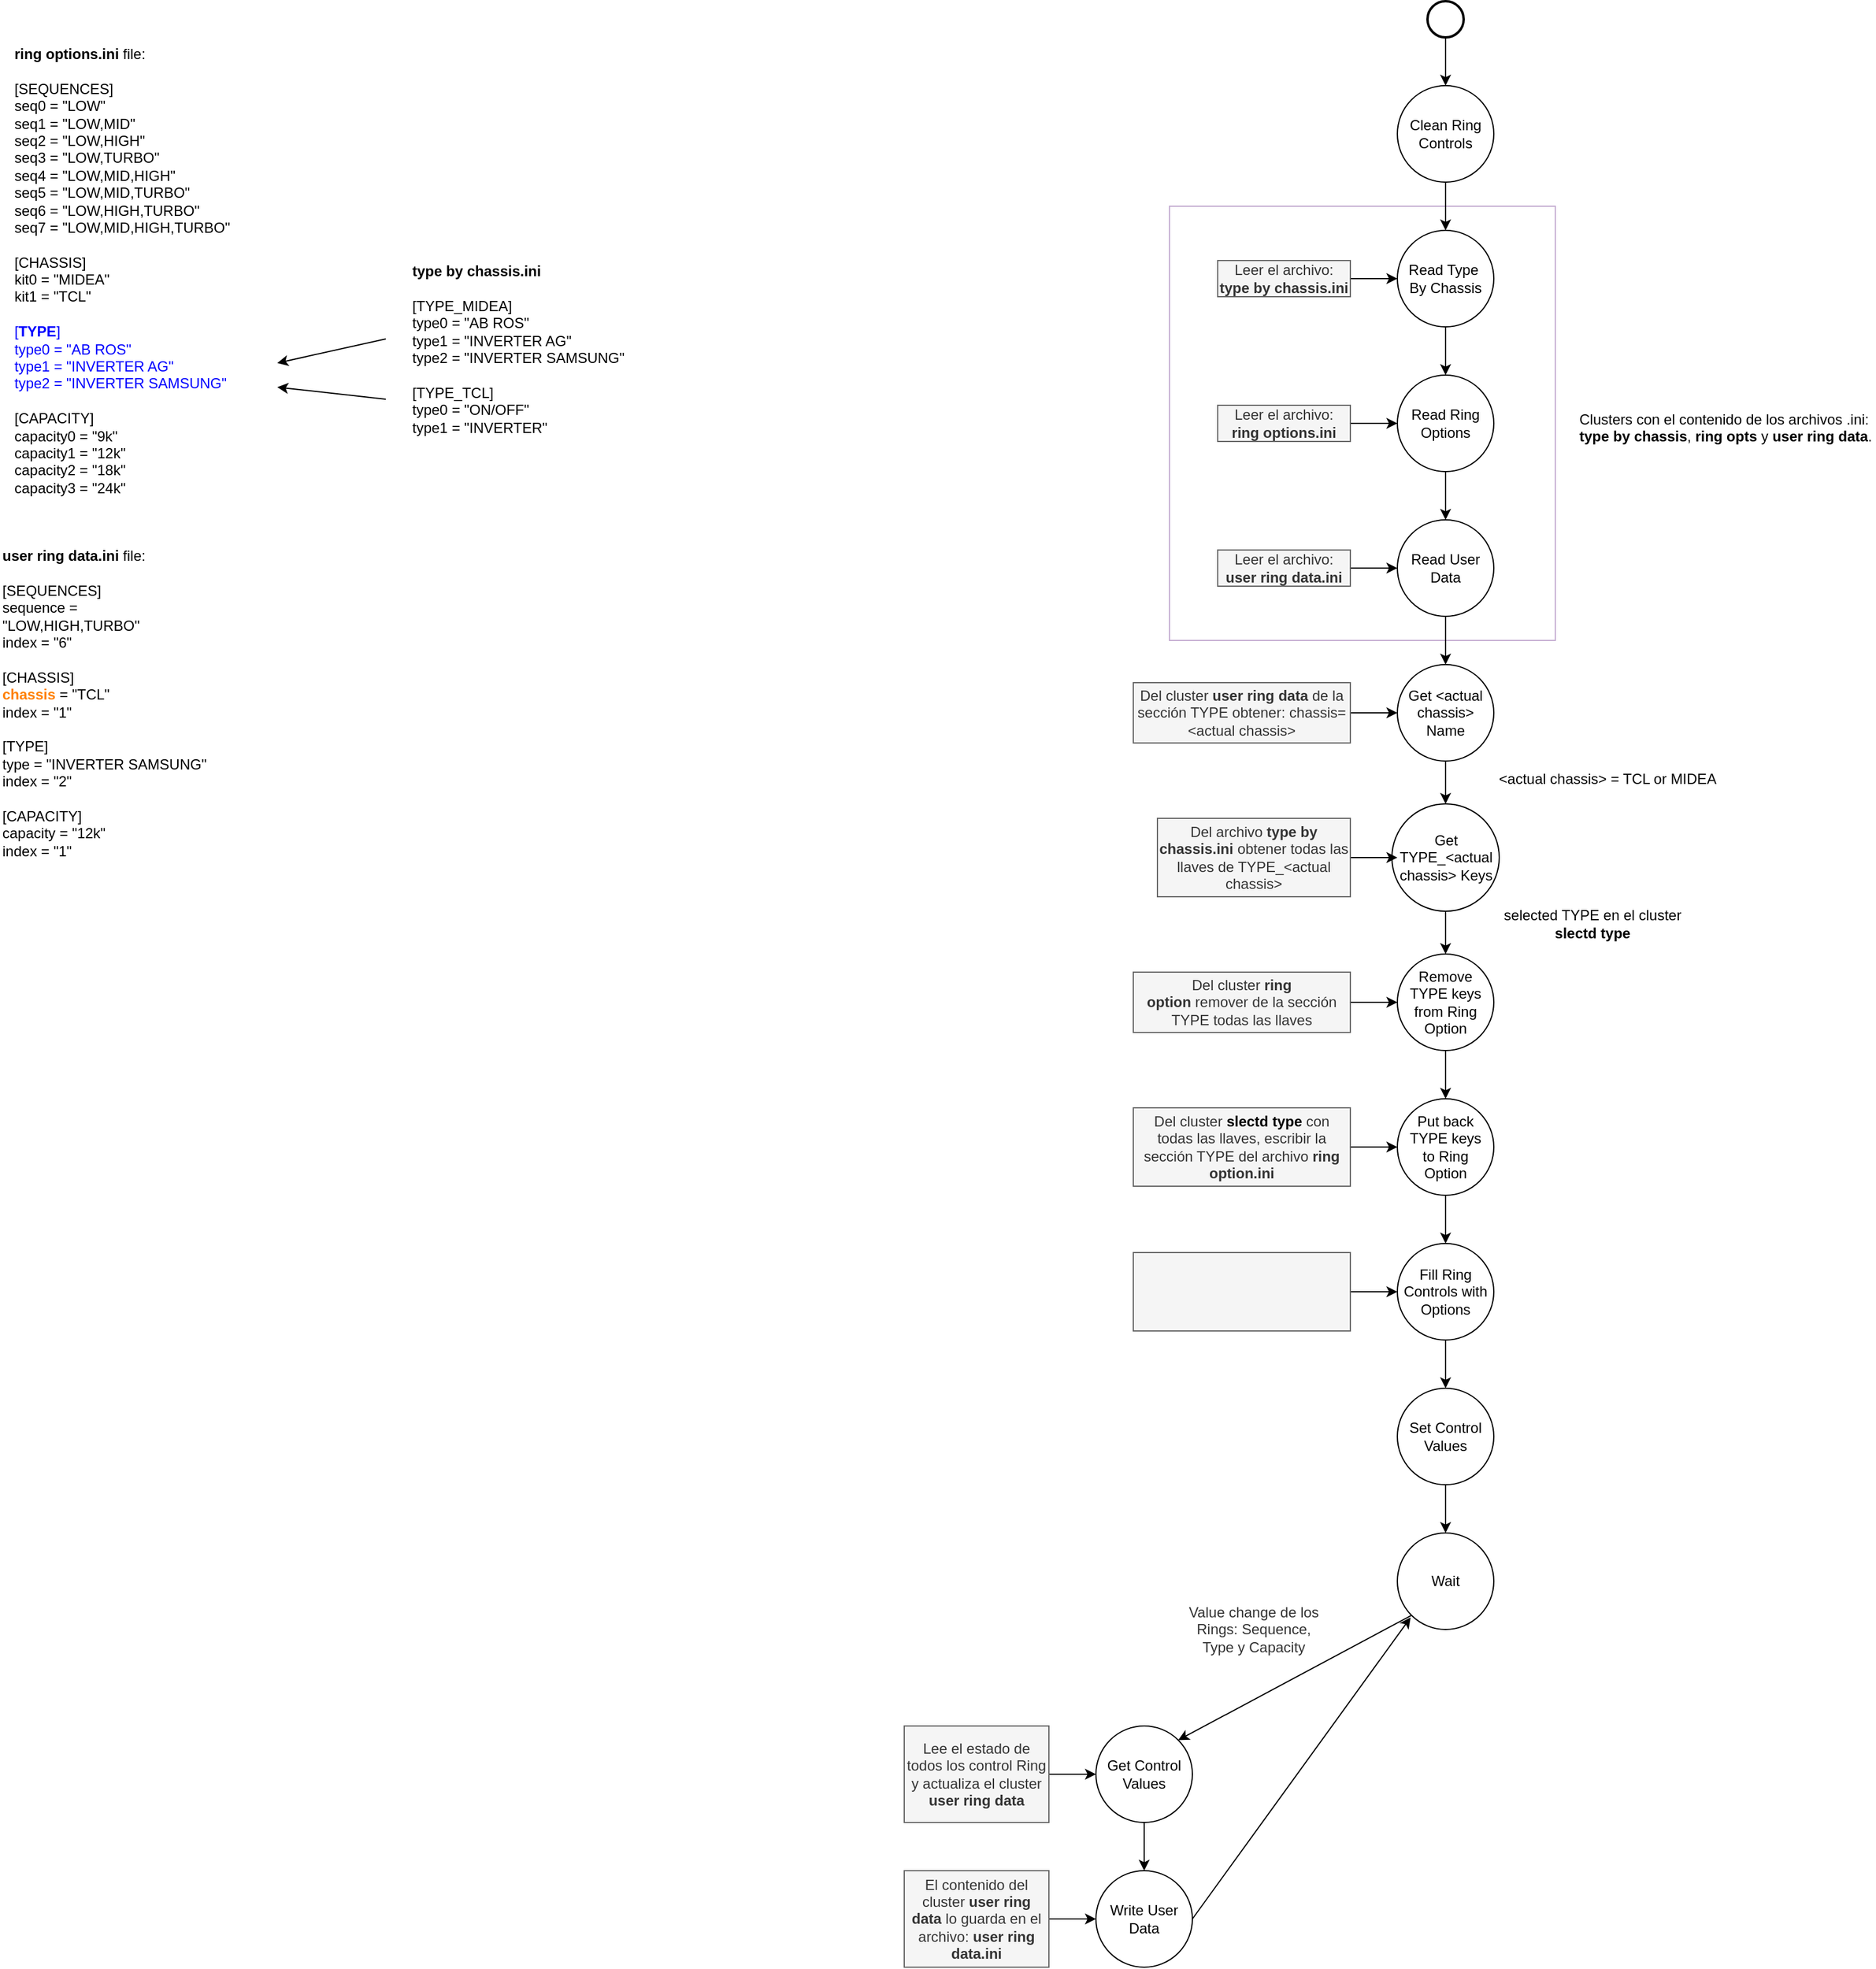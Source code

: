 <mxfile version="26.0.16" pages="2">
  <diagram name="Página-2" id="QoKY2CvuZlGhsdMXkrbc">
    <mxGraphModel dx="2261" dy="2013" grid="1" gridSize="10" guides="1" tooltips="1" connect="1" arrows="1" fold="1" page="1" pageScale="1" pageWidth="827" pageHeight="1169" math="0" shadow="0">
      <root>
        <mxCell id="uyqCxPkq4_8Gz-D9eUts-0" />
        <mxCell id="uyqCxPkq4_8Gz-D9eUts-1" parent="uyqCxPkq4_8Gz-D9eUts-0" />
        <mxCell id="mYFoa-B7u90p4sPArXyB-12" value="" style="rounded=0;whiteSpace=wrap;html=1;labelBackgroundColor=none;fillColor=none;strokeColor=#C3ABD0;glass=0;shadow=0;" vertex="1" parent="uyqCxPkq4_8Gz-D9eUts-1">
          <mxGeometry x="170" y="-980" width="320" height="360" as="geometry" />
        </mxCell>
        <mxCell id="q75cR98rwXJRxUi-iJFR-9" style="edgeStyle=orthogonalEdgeStyle;rounded=0;orthogonalLoop=1;jettySize=auto;html=1;exitX=0.5;exitY=1;exitDx=0;exitDy=0;exitPerimeter=0;entryX=0.5;entryY=0;entryDx=0;entryDy=0;" parent="uyqCxPkq4_8Gz-D9eUts-1" source="uyqCxPkq4_8Gz-D9eUts-2" target="q75cR98rwXJRxUi-iJFR-1" edge="1">
          <mxGeometry relative="1" as="geometry" />
        </mxCell>
        <mxCell id="uyqCxPkq4_8Gz-D9eUts-2" value="" style="strokeWidth=2;html=1;shape=mxgraph.flowchart.start_2;whiteSpace=wrap;" parent="uyqCxPkq4_8Gz-D9eUts-1" vertex="1">
          <mxGeometry x="384" y="-1150" width="30" height="30" as="geometry" />
        </mxCell>
        <mxCell id="oKZMpP0rlM5TsUyzzFl9-19" style="edgeStyle=orthogonalEdgeStyle;rounded=0;orthogonalLoop=1;jettySize=auto;html=1;exitX=0.5;exitY=1;exitDx=0;exitDy=0;entryX=0.5;entryY=0;entryDx=0;entryDy=0;" parent="uyqCxPkq4_8Gz-D9eUts-1" source="q75cR98rwXJRxUi-iJFR-1" target="oKZMpP0rlM5TsUyzzFl9-16" edge="1">
          <mxGeometry relative="1" as="geometry" />
        </mxCell>
        <mxCell id="q75cR98rwXJRxUi-iJFR-1" value="Clean Ring Controls" style="ellipse;whiteSpace=wrap;html=1;aspect=fixed;" parent="uyqCxPkq4_8Gz-D9eUts-1" vertex="1">
          <mxGeometry x="359" y="-1080" width="80" height="80" as="geometry" />
        </mxCell>
        <mxCell id="q75cR98rwXJRxUi-iJFR-14" style="edgeStyle=orthogonalEdgeStyle;rounded=0;orthogonalLoop=1;jettySize=auto;html=1;exitX=0.5;exitY=1;exitDx=0;exitDy=0;entryX=0.5;entryY=0;entryDx=0;entryDy=0;" parent="uyqCxPkq4_8Gz-D9eUts-1" source="q75cR98rwXJRxUi-iJFR-3" target="q75cR98rwXJRxUi-iJFR-13" edge="1">
          <mxGeometry relative="1" as="geometry" />
        </mxCell>
        <mxCell id="q75cR98rwXJRxUi-iJFR-3" value="Get Control&lt;div&gt;Values&lt;/div&gt;" style="ellipse;whiteSpace=wrap;html=1;aspect=fixed;" parent="uyqCxPkq4_8Gz-D9eUts-1" vertex="1">
          <mxGeometry x="109" y="280" width="80" height="80" as="geometry" />
        </mxCell>
        <mxCell id="q75cR98rwXJRxUi-iJFR-7" style="edgeStyle=orthogonalEdgeStyle;rounded=0;orthogonalLoop=1;jettySize=auto;html=1;exitX=1;exitY=0.5;exitDx=0;exitDy=0;entryX=0;entryY=0.5;entryDx=0;entryDy=0;" parent="uyqCxPkq4_8Gz-D9eUts-1" source="q75cR98rwXJRxUi-iJFR-5" edge="1">
          <mxGeometry relative="1" as="geometry">
            <mxPoint x="109" y="440" as="targetPoint" />
          </mxGeometry>
        </mxCell>
        <mxCell id="q75cR98rwXJRxUi-iJFR-5" value="El contenido del cluster&amp;nbsp;&lt;b&gt;user ring data &lt;/b&gt;lo guarda en el archivo: &lt;b&gt;user&amp;nbsp;ring data.ini&lt;/b&gt;" style="text;html=1;strokeColor=#666666;fillColor=#f5f5f5;align=center;verticalAlign=middle;whiteSpace=wrap;rounded=0;fontColor=#333333;" parent="uyqCxPkq4_8Gz-D9eUts-1" vertex="1">
          <mxGeometry x="-50" y="400" width="120" height="80" as="geometry" />
        </mxCell>
        <mxCell id="mYFoa-B7u90p4sPArXyB-30" style="rounded=0;orthogonalLoop=1;jettySize=auto;html=1;exitX=1;exitY=0.5;exitDx=0;exitDy=0;" edge="1" parent="uyqCxPkq4_8Gz-D9eUts-1" source="q75cR98rwXJRxUi-iJFR-13">
          <mxGeometry relative="1" as="geometry">
            <mxPoint x="370" y="190" as="targetPoint" />
          </mxGeometry>
        </mxCell>
        <mxCell id="q75cR98rwXJRxUi-iJFR-13" value="Write User Data" style="ellipse;whiteSpace=wrap;html=1;aspect=fixed;" parent="uyqCxPkq4_8Gz-D9eUts-1" vertex="1">
          <mxGeometry x="109" y="400" width="80" height="80" as="geometry" />
        </mxCell>
        <mxCell id="oKZMpP0rlM5TsUyzzFl9-3" style="edgeStyle=orthogonalEdgeStyle;rounded=0;orthogonalLoop=1;jettySize=auto;html=1;exitX=1;exitY=0.5;exitDx=0;exitDy=0;entryX=0;entryY=0.5;entryDx=0;entryDy=0;" parent="uyqCxPkq4_8Gz-D9eUts-1" source="oKZMpP0rlM5TsUyzzFl9-4" edge="1">
          <mxGeometry relative="1" as="geometry">
            <mxPoint x="359" y="-920" as="targetPoint" />
          </mxGeometry>
        </mxCell>
        <mxCell id="oKZMpP0rlM5TsUyzzFl9-4" value="Leer el archivo: &lt;b&gt;type by chassis.ini&lt;/b&gt;" style="text;html=1;strokeColor=#666666;fillColor=#f5f5f5;align=center;verticalAlign=middle;whiteSpace=wrap;rounded=0;fontColor=#333333;" parent="uyqCxPkq4_8Gz-D9eUts-1" vertex="1">
          <mxGeometry x="210" y="-935" width="110" height="30" as="geometry" />
        </mxCell>
        <mxCell id="oKZMpP0rlM5TsUyzzFl9-20" style="edgeStyle=orthogonalEdgeStyle;rounded=0;orthogonalLoop=1;jettySize=auto;html=1;exitX=0.5;exitY=1;exitDx=0;exitDy=0;" parent="uyqCxPkq4_8Gz-D9eUts-1" source="oKZMpP0rlM5TsUyzzFl9-16" edge="1">
          <mxGeometry relative="1" as="geometry">
            <mxPoint x="399" y="-840" as="targetPoint" />
          </mxGeometry>
        </mxCell>
        <mxCell id="oKZMpP0rlM5TsUyzzFl9-16" value="Read Type&amp;nbsp;&lt;div&gt;By Chassis&lt;/div&gt;" style="ellipse;whiteSpace=wrap;html=1;aspect=fixed;" parent="uyqCxPkq4_8Gz-D9eUts-1" vertex="1">
          <mxGeometry x="359" y="-960" width="80" height="80" as="geometry" />
        </mxCell>
        <mxCell id="oKZMpP0rlM5TsUyzzFl9-17" style="edgeStyle=orthogonalEdgeStyle;rounded=0;orthogonalLoop=1;jettySize=auto;html=1;exitX=1;exitY=0.5;exitDx=0;exitDy=0;entryX=0;entryY=0.5;entryDx=0;entryDy=0;" parent="uyqCxPkq4_8Gz-D9eUts-1" source="oKZMpP0rlM5TsUyzzFl9-18" edge="1">
          <mxGeometry relative="1" as="geometry">
            <mxPoint x="109" y="320" as="targetPoint" />
          </mxGeometry>
        </mxCell>
        <mxCell id="oKZMpP0rlM5TsUyzzFl9-18" value="Lee el estado de todos los control Ring y actualiza el cluster &lt;b&gt;user ring data&lt;/b&gt;" style="text;html=1;strokeColor=#666666;fillColor=#f5f5f5;align=center;verticalAlign=middle;whiteSpace=wrap;rounded=0;fontColor=#333333;" parent="uyqCxPkq4_8Gz-D9eUts-1" vertex="1">
          <mxGeometry x="-50" y="280" width="120" height="80" as="geometry" />
        </mxCell>
        <mxCell id="aKdPQ4usCLXWAz9PB3nY-15" style="edgeStyle=orthogonalEdgeStyle;rounded=0;orthogonalLoop=1;jettySize=auto;html=1;exitX=0.5;exitY=1;exitDx=0;exitDy=0;entryX=0.5;entryY=0;entryDx=0;entryDy=0;" parent="uyqCxPkq4_8Gz-D9eUts-1" source="aKdPQ4usCLXWAz9PB3nY-0" target="aKdPQ4usCLXWAz9PB3nY-12" edge="1">
          <mxGeometry relative="1" as="geometry" />
        </mxCell>
        <mxCell id="aKdPQ4usCLXWAz9PB3nY-0" value="Get &amp;lt;actual chassis&amp;gt; Name" style="ellipse;whiteSpace=wrap;html=1;aspect=fixed;" parent="uyqCxPkq4_8Gz-D9eUts-1" vertex="1">
          <mxGeometry x="359" y="-600" width="80" height="80" as="geometry" />
        </mxCell>
        <mxCell id="aKdPQ4usCLXWAz9PB3nY-1" style="edgeStyle=orthogonalEdgeStyle;rounded=0;orthogonalLoop=1;jettySize=auto;html=1;exitX=1;exitY=0.5;exitDx=0;exitDy=0;entryX=0;entryY=0.5;entryDx=0;entryDy=0;" parent="uyqCxPkq4_8Gz-D9eUts-1" source="aKdPQ4usCLXWAz9PB3nY-2" edge="1">
          <mxGeometry relative="1" as="geometry">
            <mxPoint x="359" y="-560" as="targetPoint" />
          </mxGeometry>
        </mxCell>
        <mxCell id="aKdPQ4usCLXWAz9PB3nY-2" value="Del cluster&amp;nbsp;&lt;b style=&quot;border-color: var(--border-color);&quot;&gt;user&amp;nbsp;ring data&amp;nbsp;&lt;/b&gt;&lt;span style=&quot;border-color: var(--border-color);&quot;&gt;de la sección TYPE obtener:&lt;/span&gt;&lt;b style=&quot;border-color: var(--border-color);&quot;&gt;&amp;nbsp;&lt;/b&gt;chassis=&amp;lt;actual chassis&amp;gt;" style="text;html=1;strokeColor=#666666;fillColor=#f5f5f5;align=center;verticalAlign=middle;whiteSpace=wrap;rounded=0;fontColor=#333333;" parent="uyqCxPkq4_8Gz-D9eUts-1" vertex="1">
          <mxGeometry x="140" y="-585" width="180" height="50" as="geometry" />
        </mxCell>
        <mxCell id="aKdPQ4usCLXWAz9PB3nY-29" style="edgeStyle=orthogonalEdgeStyle;rounded=0;orthogonalLoop=1;jettySize=auto;html=1;exitX=0.5;exitY=1;exitDx=0;exitDy=0;entryX=0.5;entryY=0;entryDx=0;entryDy=0;" parent="uyqCxPkq4_8Gz-D9eUts-1" source="aKdPQ4usCLXWAz9PB3nY-12" target="aKdPQ4usCLXWAz9PB3nY-28" edge="1">
          <mxGeometry relative="1" as="geometry" />
        </mxCell>
        <mxCell id="aKdPQ4usCLXWAz9PB3nY-12" value="Get TYPE_&amp;lt;actual chassis&amp;gt; Keys" style="ellipse;whiteSpace=wrap;html=1;aspect=fixed;" parent="uyqCxPkq4_8Gz-D9eUts-1" vertex="1">
          <mxGeometry x="354.5" y="-484.5" width="89" height="89" as="geometry" />
        </mxCell>
        <mxCell id="aKdPQ4usCLXWAz9PB3nY-13" style="edgeStyle=orthogonalEdgeStyle;rounded=0;orthogonalLoop=1;jettySize=auto;html=1;exitX=1;exitY=0.5;exitDx=0;exitDy=0;entryX=0;entryY=0.5;entryDx=0;entryDy=0;" parent="uyqCxPkq4_8Gz-D9eUts-1" source="aKdPQ4usCLXWAz9PB3nY-14" edge="1">
          <mxGeometry relative="1" as="geometry">
            <mxPoint x="359" y="-440" as="targetPoint" />
          </mxGeometry>
        </mxCell>
        <mxCell id="aKdPQ4usCLXWAz9PB3nY-14" value="Del archivo &lt;b style=&quot;border-color: var(--border-color);&quot;&gt;type by chassis.ini&amp;nbsp;&lt;/b&gt;&lt;span style=&quot;border-color: var(--border-color);&quot;&gt;obtener todas las llaves de TYPE_&amp;lt;actual chassis&amp;gt;&lt;/span&gt;" style="text;html=1;strokeColor=#666666;fillColor=#f5f5f5;align=center;verticalAlign=middle;whiteSpace=wrap;rounded=0;fontColor=#333333;" parent="uyqCxPkq4_8Gz-D9eUts-1" vertex="1">
          <mxGeometry x="160" y="-472.5" width="160" height="65" as="geometry" />
        </mxCell>
        <mxCell id="aKdPQ4usCLXWAz9PB3nY-16" value="&amp;lt;actual chassis&amp;gt; = TCL or MIDEA" style="text;html=1;strokeColor=none;fillColor=none;align=center;verticalAlign=middle;whiteSpace=wrap;rounded=0;" parent="uyqCxPkq4_8Gz-D9eUts-1" vertex="1">
          <mxGeometry x="430" y="-520" width="207" height="30" as="geometry" />
        </mxCell>
        <mxCell id="aKdPQ4usCLXWAz9PB3nY-18" value="selected TYPE en el cluster &lt;b&gt;slectd type&lt;/b&gt;" style="text;html=1;strokeColor=none;fillColor=none;align=center;verticalAlign=middle;whiteSpace=wrap;rounded=0;" parent="uyqCxPkq4_8Gz-D9eUts-1" vertex="1">
          <mxGeometry x="430" y="-400" width="182" height="30" as="geometry" />
        </mxCell>
        <mxCell id="aKdPQ4usCLXWAz9PB3nY-33" style="edgeStyle=orthogonalEdgeStyle;rounded=0;orthogonalLoop=1;jettySize=auto;html=1;exitX=0.5;exitY=1;exitDx=0;exitDy=0;entryX=0.5;entryY=0;entryDx=0;entryDy=0;" parent="uyqCxPkq4_8Gz-D9eUts-1" source="aKdPQ4usCLXWAz9PB3nY-28" target="aKdPQ4usCLXWAz9PB3nY-32" edge="1">
          <mxGeometry relative="1" as="geometry" />
        </mxCell>
        <mxCell id="aKdPQ4usCLXWAz9PB3nY-28" value="Remove TYPE keys&lt;br&gt;from Ring Option" style="ellipse;whiteSpace=wrap;html=1;aspect=fixed;" parent="uyqCxPkq4_8Gz-D9eUts-1" vertex="1">
          <mxGeometry x="359" y="-360" width="80" height="80" as="geometry" />
        </mxCell>
        <mxCell id="aKdPQ4usCLXWAz9PB3nY-30" style="edgeStyle=orthogonalEdgeStyle;rounded=0;orthogonalLoop=1;jettySize=auto;html=1;exitX=1;exitY=0.5;exitDx=0;exitDy=0;entryX=0;entryY=0.5;entryDx=0;entryDy=0;" parent="uyqCxPkq4_8Gz-D9eUts-1" source="aKdPQ4usCLXWAz9PB3nY-31" edge="1">
          <mxGeometry relative="1" as="geometry">
            <mxPoint x="359" y="-320" as="targetPoint" />
          </mxGeometry>
        </mxCell>
        <mxCell id="aKdPQ4usCLXWAz9PB3nY-31" value="Del cluster&amp;nbsp;&lt;b style=&quot;border-color: var(--border-color);&quot;&gt;ring option&amp;nbsp;&lt;/b&gt;&lt;span style=&quot;border-color: var(--border-color);&quot;&gt;remover&lt;/span&gt;&lt;b style=&quot;border-color: var(--border-color);&quot;&gt;&amp;nbsp;&lt;/b&gt;&lt;span style=&quot;border-color: var(--border-color);&quot;&gt;de la sección TYPE todas las llaves&lt;/span&gt;" style="text;html=1;strokeColor=#666666;fillColor=#f5f5f5;align=center;verticalAlign=middle;whiteSpace=wrap;rounded=0;fontColor=#333333;" parent="uyqCxPkq4_8Gz-D9eUts-1" vertex="1">
          <mxGeometry x="140" y="-345" width="180" height="50" as="geometry" />
        </mxCell>
        <mxCell id="mYFoa-B7u90p4sPArXyB-19" style="edgeStyle=orthogonalEdgeStyle;rounded=0;orthogonalLoop=1;jettySize=auto;html=1;exitX=0.5;exitY=1;exitDx=0;exitDy=0;entryX=0.5;entryY=0;entryDx=0;entryDy=0;" edge="1" parent="uyqCxPkq4_8Gz-D9eUts-1" source="aKdPQ4usCLXWAz9PB3nY-32" target="mYFoa-B7u90p4sPArXyB-18">
          <mxGeometry relative="1" as="geometry" />
        </mxCell>
        <mxCell id="aKdPQ4usCLXWAz9PB3nY-32" value="Put back TYPE keys&lt;br&gt;to Ring &lt;br&gt;Option" style="ellipse;whiteSpace=wrap;html=1;aspect=fixed;" parent="uyqCxPkq4_8Gz-D9eUts-1" vertex="1">
          <mxGeometry x="359" y="-240" width="80" height="80" as="geometry" />
        </mxCell>
        <mxCell id="aKdPQ4usCLXWAz9PB3nY-35" style="edgeStyle=orthogonalEdgeStyle;rounded=0;orthogonalLoop=1;jettySize=auto;html=1;exitX=1;exitY=0.5;exitDx=0;exitDy=0;entryX=0;entryY=0.5;entryDx=0;entryDy=0;" parent="uyqCxPkq4_8Gz-D9eUts-1" source="aKdPQ4usCLXWAz9PB3nY-36" edge="1">
          <mxGeometry relative="1" as="geometry">
            <mxPoint x="359" y="-200" as="targetPoint" />
          </mxGeometry>
        </mxCell>
        <mxCell id="aKdPQ4usCLXWAz9PB3nY-36" value="Del cluster&amp;nbsp;&lt;b style=&quot;color: rgb(0, 0, 0);&quot;&gt;slectd type&lt;/b&gt;&amp;nbsp;con todas las llaves, escribir la sección TYPE del archivo&amp;nbsp;&lt;b style=&quot;border-color: var(--border-color);&quot;&gt;ring option.ini&lt;/b&gt;" style="text;html=1;strokeColor=#666666;fillColor=#f5f5f5;align=center;verticalAlign=middle;whiteSpace=wrap;rounded=0;fontColor=#333333;" parent="uyqCxPkq4_8Gz-D9eUts-1" vertex="1">
          <mxGeometry x="140" y="-232.5" width="180" height="65" as="geometry" />
        </mxCell>
        <mxCell id="mYFoa-B7u90p4sPArXyB-0" value="&lt;h1 style=&quot;margin-top: 0px;&quot;&gt;&lt;div style=&quot;font-size: 12px; font-weight: 400; text-wrap-mode: nowrap;&quot;&gt;&lt;b&gt;ring options.ini&lt;/b&gt;&amp;nbsp;file:&lt;/div&gt;&lt;div style=&quot;font-size: 12px; font-weight: 400; text-wrap-mode: nowrap;&quot;&gt;&lt;br&gt;&lt;/div&gt;&lt;div style=&quot;font-size: 12px; font-weight: 400; text-wrap-mode: nowrap;&quot;&gt;[SEQUENCES]&lt;/div&gt;&lt;div style=&quot;font-size: 12px; font-weight: 400; text-wrap-mode: nowrap;&quot;&gt;seq0 = &quot;LOW&quot;&lt;/div&gt;&lt;div style=&quot;font-size: 12px; font-weight: 400; text-wrap-mode: nowrap;&quot;&gt;seq1 = &quot;LOW,MID&quot;&lt;/div&gt;&lt;div style=&quot;font-size: 12px; font-weight: 400; text-wrap-mode: nowrap;&quot;&gt;seq2 = &quot;LOW,HIGH&quot;&lt;/div&gt;&lt;div style=&quot;font-size: 12px; font-weight: 400; text-wrap-mode: nowrap;&quot;&gt;seq3 = &quot;LOW,TURBO&quot;&lt;/div&gt;&lt;div style=&quot;font-size: 12px; font-weight: 400; text-wrap-mode: nowrap;&quot;&gt;seq4 = &quot;LOW,MID,HIGH&quot;&lt;/div&gt;&lt;div style=&quot;font-size: 12px; font-weight: 400; text-wrap-mode: nowrap;&quot;&gt;seq5 = &quot;LOW,MID,TURBO&quot;&lt;/div&gt;&lt;div style=&quot;font-size: 12px; font-weight: 400; text-wrap-mode: nowrap;&quot;&gt;seq6 = &quot;LOW,HIGH,TURBO&quot;&lt;/div&gt;&lt;div style=&quot;font-size: 12px; font-weight: 400; text-wrap-mode: nowrap;&quot;&gt;seq7 = &quot;LOW,MID,HIGH,TURBO&quot;&lt;/div&gt;&lt;div style=&quot;font-size: 12px; font-weight: 400; text-wrap-mode: nowrap;&quot;&gt;&lt;br&gt;&lt;/div&gt;&lt;div style=&quot;font-size: 12px; font-weight: 400; text-wrap-mode: nowrap;&quot;&gt;[CHASSIS]&lt;/div&gt;&lt;div style=&quot;font-size: 12px; font-weight: 400; text-wrap-mode: nowrap;&quot;&gt;kit0 = &quot;MIDEA&quot;&lt;/div&gt;&lt;div style=&quot;font-size: 12px; font-weight: 400; text-wrap-mode: nowrap;&quot;&gt;kit1 = &quot;TCL&quot;&lt;/div&gt;&lt;div style=&quot;font-size: 12px; font-weight: 400; text-wrap-mode: nowrap;&quot;&gt;&lt;br&gt;&lt;/div&gt;&lt;div style=&quot;font-size: 12px; text-wrap-mode: nowrap;&quot;&gt;&lt;font style=&quot;color: rgb(0, 0, 255);&quot;&gt;&lt;span style=&quot;font-weight: 400;&quot;&gt;[&lt;/span&gt;TYPE&lt;span style=&quot;font-weight: 400;&quot;&gt;]&lt;/span&gt;&lt;/font&gt;&lt;/div&gt;&lt;div style=&quot;font-size: 12px; font-weight: 400; text-wrap-mode: nowrap;&quot;&gt;&lt;font style=&quot;color: rgb(0, 0, 255);&quot;&gt;type0 = &quot;AB ROS&quot;&lt;/font&gt;&lt;/div&gt;&lt;div style=&quot;font-size: 12px; font-weight: 400; text-wrap-mode: nowrap;&quot;&gt;&lt;font style=&quot;color: rgb(0, 0, 255);&quot;&gt;type1 = &quot;INVERTER AG&quot;&lt;/font&gt;&lt;/div&gt;&lt;div style=&quot;font-size: 12px; font-weight: 400; text-wrap-mode: nowrap;&quot;&gt;&lt;font style=&quot;color: rgb(0, 0, 255);&quot;&gt;type2 = &quot;INVERTER SAMSUNG&quot;&lt;/font&gt;&lt;/div&gt;&lt;div style=&quot;font-size: 12px; font-weight: 400; text-wrap-mode: nowrap;&quot;&gt;&lt;br&gt;&lt;/div&gt;&lt;div style=&quot;font-size: 12px; font-weight: 400; text-wrap-mode: nowrap;&quot;&gt;[CAPACITY]&lt;/div&gt;&lt;div style=&quot;font-size: 12px; font-weight: 400; text-wrap-mode: nowrap;&quot;&gt;capacity0 = &quot;9k&quot;&lt;/div&gt;&lt;div style=&quot;font-size: 12px; font-weight: 400; text-wrap-mode: nowrap;&quot;&gt;capacity1 = &quot;12k&quot;&lt;/div&gt;&lt;div style=&quot;font-size: 12px; font-weight: 400; text-wrap-mode: nowrap;&quot;&gt;capacity2 = &quot;18k&quot;&lt;/div&gt;&lt;div style=&quot;font-size: 12px; font-weight: 400; text-wrap-mode: nowrap;&quot;&gt;capacity3 = &quot;24k&quot;&lt;/div&gt;&lt;/h1&gt;" style="text;html=1;whiteSpace=wrap;overflow=hidden;rounded=0;" vertex="1" parent="uyqCxPkq4_8Gz-D9eUts-1">
          <mxGeometry x="-790" y="-1120" width="210" height="380" as="geometry" />
        </mxCell>
        <mxCell id="mYFoa-B7u90p4sPArXyB-1" value="" style="endArrow=classic;html=1;rounded=0;" edge="1" parent="uyqCxPkq4_8Gz-D9eUts-1">
          <mxGeometry width="50" height="50" relative="1" as="geometry">
            <mxPoint x="-480" y="-870" as="sourcePoint" />
            <mxPoint x="-570" y="-850" as="targetPoint" />
          </mxGeometry>
        </mxCell>
        <mxCell id="mYFoa-B7u90p4sPArXyB-3" value="" style="endArrow=classic;html=1;rounded=0;" edge="1" parent="uyqCxPkq4_8Gz-D9eUts-1">
          <mxGeometry width="50" height="50" relative="1" as="geometry">
            <mxPoint x="-480" y="-820" as="sourcePoint" />
            <mxPoint x="-570" y="-830" as="targetPoint" />
          </mxGeometry>
        </mxCell>
        <mxCell id="mYFoa-B7u90p4sPArXyB-4" style="edgeStyle=orthogonalEdgeStyle;rounded=0;orthogonalLoop=1;jettySize=auto;html=1;exitX=1;exitY=0.5;exitDx=0;exitDy=0;entryX=0;entryY=0.5;entryDx=0;entryDy=0;" edge="1" source="mYFoa-B7u90p4sPArXyB-5" parent="uyqCxPkq4_8Gz-D9eUts-1">
          <mxGeometry relative="1" as="geometry">
            <mxPoint x="359" y="-800" as="targetPoint" />
          </mxGeometry>
        </mxCell>
        <mxCell id="mYFoa-B7u90p4sPArXyB-5" value="Leer el archivo: &lt;b&gt;ring options.ini&lt;/b&gt;" style="text;html=1;strokeColor=#666666;fillColor=#f5f5f5;align=center;verticalAlign=middle;whiteSpace=wrap;rounded=0;fontColor=#333333;" vertex="1" parent="uyqCxPkq4_8Gz-D9eUts-1">
          <mxGeometry x="210" y="-815" width="110" height="30" as="geometry" />
        </mxCell>
        <mxCell id="mYFoa-B7u90p4sPArXyB-10" style="edgeStyle=orthogonalEdgeStyle;rounded=0;orthogonalLoop=1;jettySize=auto;html=1;exitX=0.5;exitY=1;exitDx=0;exitDy=0;" edge="1" parent="uyqCxPkq4_8Gz-D9eUts-1" source="mYFoa-B7u90p4sPArXyB-6" target="mYFoa-B7u90p4sPArXyB-9">
          <mxGeometry relative="1" as="geometry" />
        </mxCell>
        <mxCell id="mYFoa-B7u90p4sPArXyB-6" value="Read Ring Options" style="ellipse;whiteSpace=wrap;html=1;aspect=fixed;" vertex="1" parent="uyqCxPkq4_8Gz-D9eUts-1">
          <mxGeometry x="359" y="-840" width="80" height="80" as="geometry" />
        </mxCell>
        <mxCell id="mYFoa-B7u90p4sPArXyB-7" style="edgeStyle=orthogonalEdgeStyle;rounded=0;orthogonalLoop=1;jettySize=auto;html=1;exitX=1;exitY=0.5;exitDx=0;exitDy=0;entryX=0;entryY=0.5;entryDx=0;entryDy=0;" edge="1" source="mYFoa-B7u90p4sPArXyB-8" parent="uyqCxPkq4_8Gz-D9eUts-1">
          <mxGeometry relative="1" as="geometry">
            <mxPoint x="359" y="-680" as="targetPoint" />
          </mxGeometry>
        </mxCell>
        <mxCell id="mYFoa-B7u90p4sPArXyB-8" value="Leer el archivo: &lt;b&gt;user ring data.ini&lt;/b&gt;" style="text;html=1;strokeColor=#666666;fillColor=#f5f5f5;align=center;verticalAlign=middle;whiteSpace=wrap;rounded=0;fontColor=#333333;" vertex="1" parent="uyqCxPkq4_8Gz-D9eUts-1">
          <mxGeometry x="210" y="-695" width="110" height="30" as="geometry" />
        </mxCell>
        <mxCell id="mYFoa-B7u90p4sPArXyB-16" style="edgeStyle=orthogonalEdgeStyle;rounded=0;orthogonalLoop=1;jettySize=auto;html=1;entryX=0.5;entryY=0;entryDx=0;entryDy=0;" edge="1" parent="uyqCxPkq4_8Gz-D9eUts-1" source="mYFoa-B7u90p4sPArXyB-9" target="aKdPQ4usCLXWAz9PB3nY-0">
          <mxGeometry relative="1" as="geometry" />
        </mxCell>
        <mxCell id="mYFoa-B7u90p4sPArXyB-9" value="Read User Data" style="ellipse;whiteSpace=wrap;html=1;aspect=fixed;" vertex="1" parent="uyqCxPkq4_8Gz-D9eUts-1">
          <mxGeometry x="359" y="-720" width="80" height="80" as="geometry" />
        </mxCell>
        <mxCell id="mYFoa-B7u90p4sPArXyB-13" value="&lt;h1 style=&quot;margin-top: 0px;&quot;&gt;&lt;div style=&quot;font-size: 12px; font-weight: 400;&quot;&gt;&lt;b&gt;user ring data.ini&lt;/b&gt;&amp;nbsp;file:&lt;/div&gt;&lt;div style=&quot;font-size: 12px; font-weight: 400;&quot;&gt;&lt;br&gt;&lt;/div&gt;&lt;div style=&quot;font-size: 12px; font-weight: 400;&quot;&gt;[SEQUENCES]&lt;/div&gt;&lt;div style=&quot;font-size: 12px; font-weight: 400;&quot;&gt;sequence = &quot;LOW,HIGH,TURBO&quot;&lt;/div&gt;&lt;div style=&quot;font-size: 12px; font-weight: 400;&quot;&gt;index = &quot;6&quot;&lt;/div&gt;&lt;div style=&quot;font-size: 12px; font-weight: 400;&quot;&gt;&lt;br&gt;&lt;/div&gt;&lt;div style=&quot;font-size: 12px; font-weight: 400;&quot;&gt;[CHASSIS]&lt;/div&gt;&lt;div style=&quot;font-size: 12px;&quot;&gt;&lt;font style=&quot;color: rgb(255, 128, 0);&quot;&gt;chassis&lt;/font&gt;&lt;span style=&quot;font-weight: 400;&quot;&gt; = &quot;TCL&quot;&lt;/span&gt;&lt;/div&gt;&lt;div style=&quot;font-size: 12px; font-weight: 400;&quot;&gt;index = &quot;1&quot;&lt;/div&gt;&lt;div style=&quot;font-size: 12px; font-weight: 400;&quot;&gt;&lt;br&gt;&lt;/div&gt;&lt;div style=&quot;font-size: 12px; font-weight: 400;&quot;&gt;[TYPE]&lt;/div&gt;&lt;div style=&quot;font-size: 12px; font-weight: 400;&quot;&gt;type = &quot;INVERTER SAMSUNG&quot;&lt;/div&gt;&lt;div style=&quot;font-size: 12px; font-weight: 400;&quot;&gt;index = &quot;2&quot;&lt;/div&gt;&lt;div style=&quot;font-size: 12px; font-weight: 400;&quot;&gt;&lt;br&gt;&lt;/div&gt;&lt;div style=&quot;font-size: 12px; font-weight: 400;&quot;&gt;[CAPACITY]&lt;/div&gt;&lt;div style=&quot;font-size: 12px; font-weight: 400;&quot;&gt;capacity = &quot;12k&quot;&lt;/div&gt;&lt;div style=&quot;font-size: 12px; font-weight: 400;&quot;&gt;index = &quot;1&quot;&lt;/div&gt;&lt;/h1&gt;" style="text;html=1;whiteSpace=wrap;overflow=hidden;rounded=0;" vertex="1" parent="uyqCxPkq4_8Gz-D9eUts-1">
          <mxGeometry x="-800" y="-704" width="180" height="264" as="geometry" />
        </mxCell>
        <mxCell id="mYFoa-B7u90p4sPArXyB-15" value="&lt;h1 style=&quot;margin-top: 0px;&quot;&gt;&lt;div style=&quot;font-size: 12px; font-weight: 400;&quot;&gt;&lt;b&gt;type by chassis.ini&lt;/b&gt;&lt;/div&gt;&lt;div style=&quot;font-size: 12px; font-weight: 400;&quot;&gt;&lt;br&gt;&lt;/div&gt;&lt;div style=&quot;font-size: 12px; font-weight: 400;&quot;&gt;[TYPE_MIDEA]&lt;/div&gt;&lt;div style=&quot;font-size: 12px; font-weight: 400;&quot;&gt;type0 = &quot;AB ROS&quot;&lt;/div&gt;&lt;div style=&quot;font-size: 12px; font-weight: 400;&quot;&gt;type1 = &quot;INVERTER AG&quot;&lt;/div&gt;&lt;div style=&quot;font-size: 12px; font-weight: 400;&quot;&gt;type2 = &quot;INVERTER SAMSUNG&quot;&lt;/div&gt;&lt;div style=&quot;font-size: 12px; font-weight: 400;&quot;&gt;&lt;br&gt;&lt;/div&gt;&lt;div style=&quot;font-size: 12px; font-weight: 400;&quot;&gt;[TYPE_TCL]&lt;/div&gt;&lt;div style=&quot;font-size: 12px; font-weight: 400;&quot;&gt;type0 = &quot;ON/OFF&quot;&lt;/div&gt;&lt;div style=&quot;font-size: 12px; font-weight: 400;&quot;&gt;type1 = &quot;INVERTER&quot;&lt;/div&gt;&lt;/h1&gt;" style="text;html=1;whiteSpace=wrap;overflow=hidden;rounded=0;" vertex="1" parent="uyqCxPkq4_8Gz-D9eUts-1">
          <mxGeometry x="-460" y="-940" width="180" height="150" as="geometry" />
        </mxCell>
        <mxCell id="mYFoa-B7u90p4sPArXyB-21" style="edgeStyle=orthogonalEdgeStyle;rounded=0;orthogonalLoop=1;jettySize=auto;html=1;exitX=0.5;exitY=1;exitDx=0;exitDy=0;entryX=0.5;entryY=0;entryDx=0;entryDy=0;" edge="1" parent="uyqCxPkq4_8Gz-D9eUts-1" source="mYFoa-B7u90p4sPArXyB-18" target="mYFoa-B7u90p4sPArXyB-20">
          <mxGeometry relative="1" as="geometry" />
        </mxCell>
        <mxCell id="mYFoa-B7u90p4sPArXyB-18" value="Fill Ring Controls with Options" style="ellipse;whiteSpace=wrap;html=1;aspect=fixed;" vertex="1" parent="uyqCxPkq4_8Gz-D9eUts-1">
          <mxGeometry x="359" y="-120" width="80" height="80" as="geometry" />
        </mxCell>
        <mxCell id="mYFoa-B7u90p4sPArXyB-23" style="edgeStyle=orthogonalEdgeStyle;rounded=0;orthogonalLoop=1;jettySize=auto;html=1;exitX=0.5;exitY=1;exitDx=0;exitDy=0;entryX=0.5;entryY=0;entryDx=0;entryDy=0;" edge="1" parent="uyqCxPkq4_8Gz-D9eUts-1" source="mYFoa-B7u90p4sPArXyB-20" target="mYFoa-B7u90p4sPArXyB-22">
          <mxGeometry relative="1" as="geometry" />
        </mxCell>
        <mxCell id="mYFoa-B7u90p4sPArXyB-20" value="Set Control Values" style="ellipse;whiteSpace=wrap;html=1;aspect=fixed;" vertex="1" parent="uyqCxPkq4_8Gz-D9eUts-1">
          <mxGeometry x="359" width="80" height="80" as="geometry" />
        </mxCell>
        <mxCell id="mYFoa-B7u90p4sPArXyB-28" style="rounded=0;orthogonalLoop=1;jettySize=auto;html=1;exitX=0;exitY=1;exitDx=0;exitDy=0;entryX=1;entryY=0;entryDx=0;entryDy=0;" edge="1" parent="uyqCxPkq4_8Gz-D9eUts-1" source="mYFoa-B7u90p4sPArXyB-22" target="q75cR98rwXJRxUi-iJFR-3">
          <mxGeometry relative="1" as="geometry" />
        </mxCell>
        <mxCell id="mYFoa-B7u90p4sPArXyB-22" value="Wait" style="ellipse;whiteSpace=wrap;html=1;aspect=fixed;" vertex="1" parent="uyqCxPkq4_8Gz-D9eUts-1">
          <mxGeometry x="359" y="120" width="80" height="80" as="geometry" />
        </mxCell>
        <mxCell id="mYFoa-B7u90p4sPArXyB-25" value="Clusters con el contenido de los archivos .ini:&amp;nbsp;&lt;br&gt;&lt;b&gt;type by chassis&lt;/b&gt;, &lt;b&gt;ring opts&lt;/b&gt; y &lt;b&gt;user ring data&lt;/b&gt;." style="text;overflow=hidden;rounded=0;fontStyle=0;verticalAlign=top;spacing=0;spacingTop=0;whiteSpace=wrap;html=1;" vertex="1" parent="uyqCxPkq4_8Gz-D9eUts-1">
          <mxGeometry x="510" y="-815" width="245" height="40" as="geometry" />
        </mxCell>
        <mxCell id="mYFoa-B7u90p4sPArXyB-26" style="edgeStyle=orthogonalEdgeStyle;rounded=0;orthogonalLoop=1;jettySize=auto;html=1;exitX=1;exitY=0.5;exitDx=0;exitDy=0;entryX=0;entryY=0.5;entryDx=0;entryDy=0;" edge="1" source="mYFoa-B7u90p4sPArXyB-27" parent="uyqCxPkq4_8Gz-D9eUts-1">
          <mxGeometry relative="1" as="geometry">
            <mxPoint x="359" y="-80" as="targetPoint" />
          </mxGeometry>
        </mxCell>
        <mxCell id="mYFoa-B7u90p4sPArXyB-27" value="" style="text;html=1;strokeColor=#666666;fillColor=#f5f5f5;align=center;verticalAlign=middle;whiteSpace=wrap;rounded=0;fontColor=#333333;" vertex="1" parent="uyqCxPkq4_8Gz-D9eUts-1">
          <mxGeometry x="140" y="-112.5" width="180" height="65" as="geometry" />
        </mxCell>
        <mxCell id="mYFoa-B7u90p4sPArXyB-29" value="Value change de los Rings: Sequence, Type y Capacity" style="text;html=1;strokeColor=none;fillColor=none;align=center;verticalAlign=middle;whiteSpace=wrap;rounded=0;fontColor=#333333;" vertex="1" parent="uyqCxPkq4_8Gz-D9eUts-1">
          <mxGeometry x="180" y="160" width="120" height="80" as="geometry" />
        </mxCell>
      </root>
    </mxGraphModel>
  </diagram>
  <diagram name="Página-1" id="8r-pDUcVM3TsJKpUwzql">
    <mxGraphModel dx="1434" dy="844" grid="1" gridSize="10" guides="1" tooltips="1" connect="1" arrows="1" fold="1" page="1" pageScale="1" pageWidth="827" pageHeight="1169" math="0" shadow="0">
      <root>
        <mxCell id="0" />
        <mxCell id="1" parent="0" />
        <mxCell id="ny0a3g-8OUY2oF_XG4yL-1" value="" style="strokeWidth=2;html=1;shape=mxgraph.flowchart.start_2;whiteSpace=wrap;" parent="1" vertex="1">
          <mxGeometry x="384" y="30" width="30" height="30" as="geometry" />
        </mxCell>
        <mxCell id="ny0a3g-8OUY2oF_XG4yL-2" value="Leer datos del archivo .ini" style="strokeWidth=2;html=1;shape=mxgraph.flowchart.start_2;whiteSpace=wrap;fillColor=#dae8fc;strokeColor=#6c8ebf;" parent="1" vertex="1">
          <mxGeometry x="349" y="110" width="100" height="100" as="geometry" />
        </mxCell>
        <mxCell id="ny0a3g-8OUY2oF_XG4yL-3" value="Actualizar los datos de los indicadores del FP" style="strokeWidth=2;html=1;shape=mxgraph.flowchart.start_2;whiteSpace=wrap;fillColor=#dae8fc;strokeColor=#6c8ebf;" parent="1" vertex="1">
          <mxGeometry x="480" y="270" width="100" height="100" as="geometry" />
        </mxCell>
        <mxCell id="ny0a3g-8OUY2oF_XG4yL-4" value="Esperar por eventos" style="strokeWidth=2;html=1;shape=mxgraph.flowchart.start_2;whiteSpace=wrap;fillColor=#fff2cc;strokeColor=#d6b656;" parent="1" vertex="1">
          <mxGeometry x="160" y="485" width="100" height="100" as="geometry" />
        </mxCell>
        <mxCell id="ny0a3g-8OUY2oF_XG4yL-5" value="Escribir los cambios en el archivo .ini" style="strokeWidth=2;html=1;shape=mxgraph.flowchart.start_2;whiteSpace=wrap;" parent="1" vertex="1">
          <mxGeometry x="480" y="485" width="100" height="100" as="geometry" />
        </mxCell>
        <mxCell id="ny0a3g-8OUY2oF_XG4yL-7" value="" style="endArrow=classic;html=1;rounded=0;entryX=0.5;entryY=0;entryDx=0;entryDy=0;entryPerimeter=0;" parent="1" source="ny0a3g-8OUY2oF_XG4yL-1" target="ny0a3g-8OUY2oF_XG4yL-2" edge="1">
          <mxGeometry width="50" height="50" relative="1" as="geometry">
            <mxPoint x="398.64" y="60.0" as="sourcePoint" />
            <mxPoint x="440" y="80" as="targetPoint" />
          </mxGeometry>
        </mxCell>
        <mxCell id="ny0a3g-8OUY2oF_XG4yL-8" value="" style="endArrow=classic;html=1;rounded=0;entryX=0.145;entryY=0.145;entryDx=0;entryDy=0;entryPerimeter=0;exitX=0.855;exitY=0.855;exitDx=0;exitDy=0;exitPerimeter=0;" parent="1" source="ny0a3g-8OUY2oF_XG4yL-2" target="ny0a3g-8OUY2oF_XG4yL-3" edge="1">
          <mxGeometry width="50" height="50" relative="1" as="geometry">
            <mxPoint x="280" y="250" as="sourcePoint" />
            <mxPoint x="330" y="200" as="targetPoint" />
          </mxGeometry>
        </mxCell>
        <mxCell id="ny0a3g-8OUY2oF_XG4yL-10" value="" style="endArrow=classic;html=1;rounded=0;entryX=0.855;entryY=0.145;entryDx=0;entryDy=0;entryPerimeter=0;exitX=0.145;exitY=0.855;exitDx=0;exitDy=0;exitPerimeter=0;" parent="1" source="ny0a3g-8OUY2oF_XG4yL-3" target="ny0a3g-8OUY2oF_XG4yL-4" edge="1">
          <mxGeometry width="50" height="50" relative="1" as="geometry">
            <mxPoint x="349" y="310" as="sourcePoint" />
            <mxPoint x="210" y="485" as="targetPoint" />
            <Array as="points" />
          </mxGeometry>
        </mxCell>
        <mxCell id="ny0a3g-8OUY2oF_XG4yL-16" value="Event: &lt;br&gt;Value Change" style="text;html=1;strokeColor=none;fillColor=none;align=left;verticalAlign=middle;whiteSpace=wrap;rounded=0;" parent="1" vertex="1">
          <mxGeometry x="340" y="500" width="87" height="30" as="geometry" />
        </mxCell>
        <mxCell id="ny0a3g-8OUY2oF_XG4yL-18" value="Exit" style="ellipse;whiteSpace=wrap;html=1;aspect=fixed;" parent="1" vertex="1">
          <mxGeometry x="170" y="720" width="80" height="80" as="geometry" />
        </mxCell>
        <mxCell id="ny0a3g-8OUY2oF_XG4yL-19" value="" style="endArrow=classic;html=1;rounded=0;exitX=0.5;exitY=1;exitDx=0;exitDy=0;exitPerimeter=0;" parent="1" source="ny0a3g-8OUY2oF_XG4yL-4" target="ny0a3g-8OUY2oF_XG4yL-18" edge="1">
          <mxGeometry width="50" height="50" relative="1" as="geometry">
            <mxPoint x="390" y="690" as="sourcePoint" />
            <mxPoint x="440" y="640" as="targetPoint" />
          </mxGeometry>
        </mxCell>
        <mxCell id="ny0a3g-8OUY2oF_XG4yL-20" value="Event: &lt;br&gt;Button Stop pressed" style="text;html=1;strokeColor=none;fillColor=none;align=left;verticalAlign=middle;whiteSpace=wrap;rounded=0;" parent="1" vertex="1">
          <mxGeometry x="220" y="640" width="120" height="30" as="geometry" />
        </mxCell>
        <mxCell id="ny0a3g-8OUY2oF_XG4yL-22" value="Event: &lt;br&gt;Button Update pressed" style="text;html=1;strokeColor=none;fillColor=none;align=left;verticalAlign=middle;whiteSpace=wrap;rounded=0;" parent="1" vertex="1">
          <mxGeometry x="160" y="290" width="137" height="30" as="geometry" />
        </mxCell>
        <mxCell id="ny0a3g-8OUY2oF_XG4yL-25" value="" style="shape=flexArrow;endArrow=classic;startArrow=classic;html=1;rounded=0;width=4.615;endSize=2.953;endWidth=10.889;startWidth=10.889;startSize=2.953;entryX=0;entryY=0.5;entryDx=0;entryDy=0;entryPerimeter=0;exitX=1;exitY=0.5;exitDx=0;exitDy=0;exitPerimeter=0;" parent="1" source="ny0a3g-8OUY2oF_XG4yL-4" target="ny0a3g-8OUY2oF_XG4yL-5" edge="1">
          <mxGeometry width="100" height="100" relative="1" as="geometry">
            <mxPoint x="326" y="709" as="sourcePoint" />
            <mxPoint x="480" y="420" as="targetPoint" />
          </mxGeometry>
        </mxCell>
        <mxCell id="ny0a3g-8OUY2oF_XG4yL-26" value="1" style="text;html=1;strokeColor=none;fillColor=none;align=center;verticalAlign=middle;whiteSpace=wrap;rounded=0;fontStyle=1" parent="1" vertex="1">
          <mxGeometry x="399" y="70" width="20" height="20" as="geometry" />
        </mxCell>
        <mxCell id="ny0a3g-8OUY2oF_XG4yL-27" value="2" style="text;html=1;strokeColor=none;fillColor=none;align=center;verticalAlign=middle;whiteSpace=wrap;rounded=0;fontStyle=1" parent="1" vertex="1">
          <mxGeometry x="465" y="220" width="20" height="20" as="geometry" />
        </mxCell>
        <mxCell id="ny0a3g-8OUY2oF_XG4yL-28" value="3" style="text;html=1;strokeColor=none;fillColor=none;align=center;verticalAlign=middle;whiteSpace=wrap;rounded=0;fontStyle=1" parent="1" vertex="1">
          <mxGeometry x="374.5" y="394" width="20" height="20" as="geometry" />
        </mxCell>
        <mxCell id="jhElnIsuE1oKLN-PDOqK-1" value="" style="endArrow=classic;html=1;rounded=0;exitX=0.5;exitY=0;exitDx=0;exitDy=0;exitPerimeter=0;entryX=0.145;entryY=0.855;entryDx=0;entryDy=0;entryPerimeter=0;" parent="1" source="ny0a3g-8OUY2oF_XG4yL-4" target="ny0a3g-8OUY2oF_XG4yL-2" edge="1">
          <mxGeometry width="50" height="50" relative="1" as="geometry">
            <mxPoint x="130" y="320" as="sourcePoint" />
            <mxPoint x="130" y="455" as="targetPoint" />
          </mxGeometry>
        </mxCell>
      </root>
    </mxGraphModel>
  </diagram>
</mxfile>
